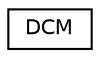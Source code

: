 digraph "Graphical Class Hierarchy"
{
 // INTERACTIVE_SVG=YES
  edge [fontname="Helvetica",fontsize="10",labelfontname="Helvetica",labelfontsize="10"];
  node [fontname="Helvetica",fontsize="10",shape=record];
  rankdir="LR";
  Node0 [label="DCM",height=0.2,width=0.4,color="black", fillcolor="white", style="filled",URL="$class_d_c_m.html"];
}
